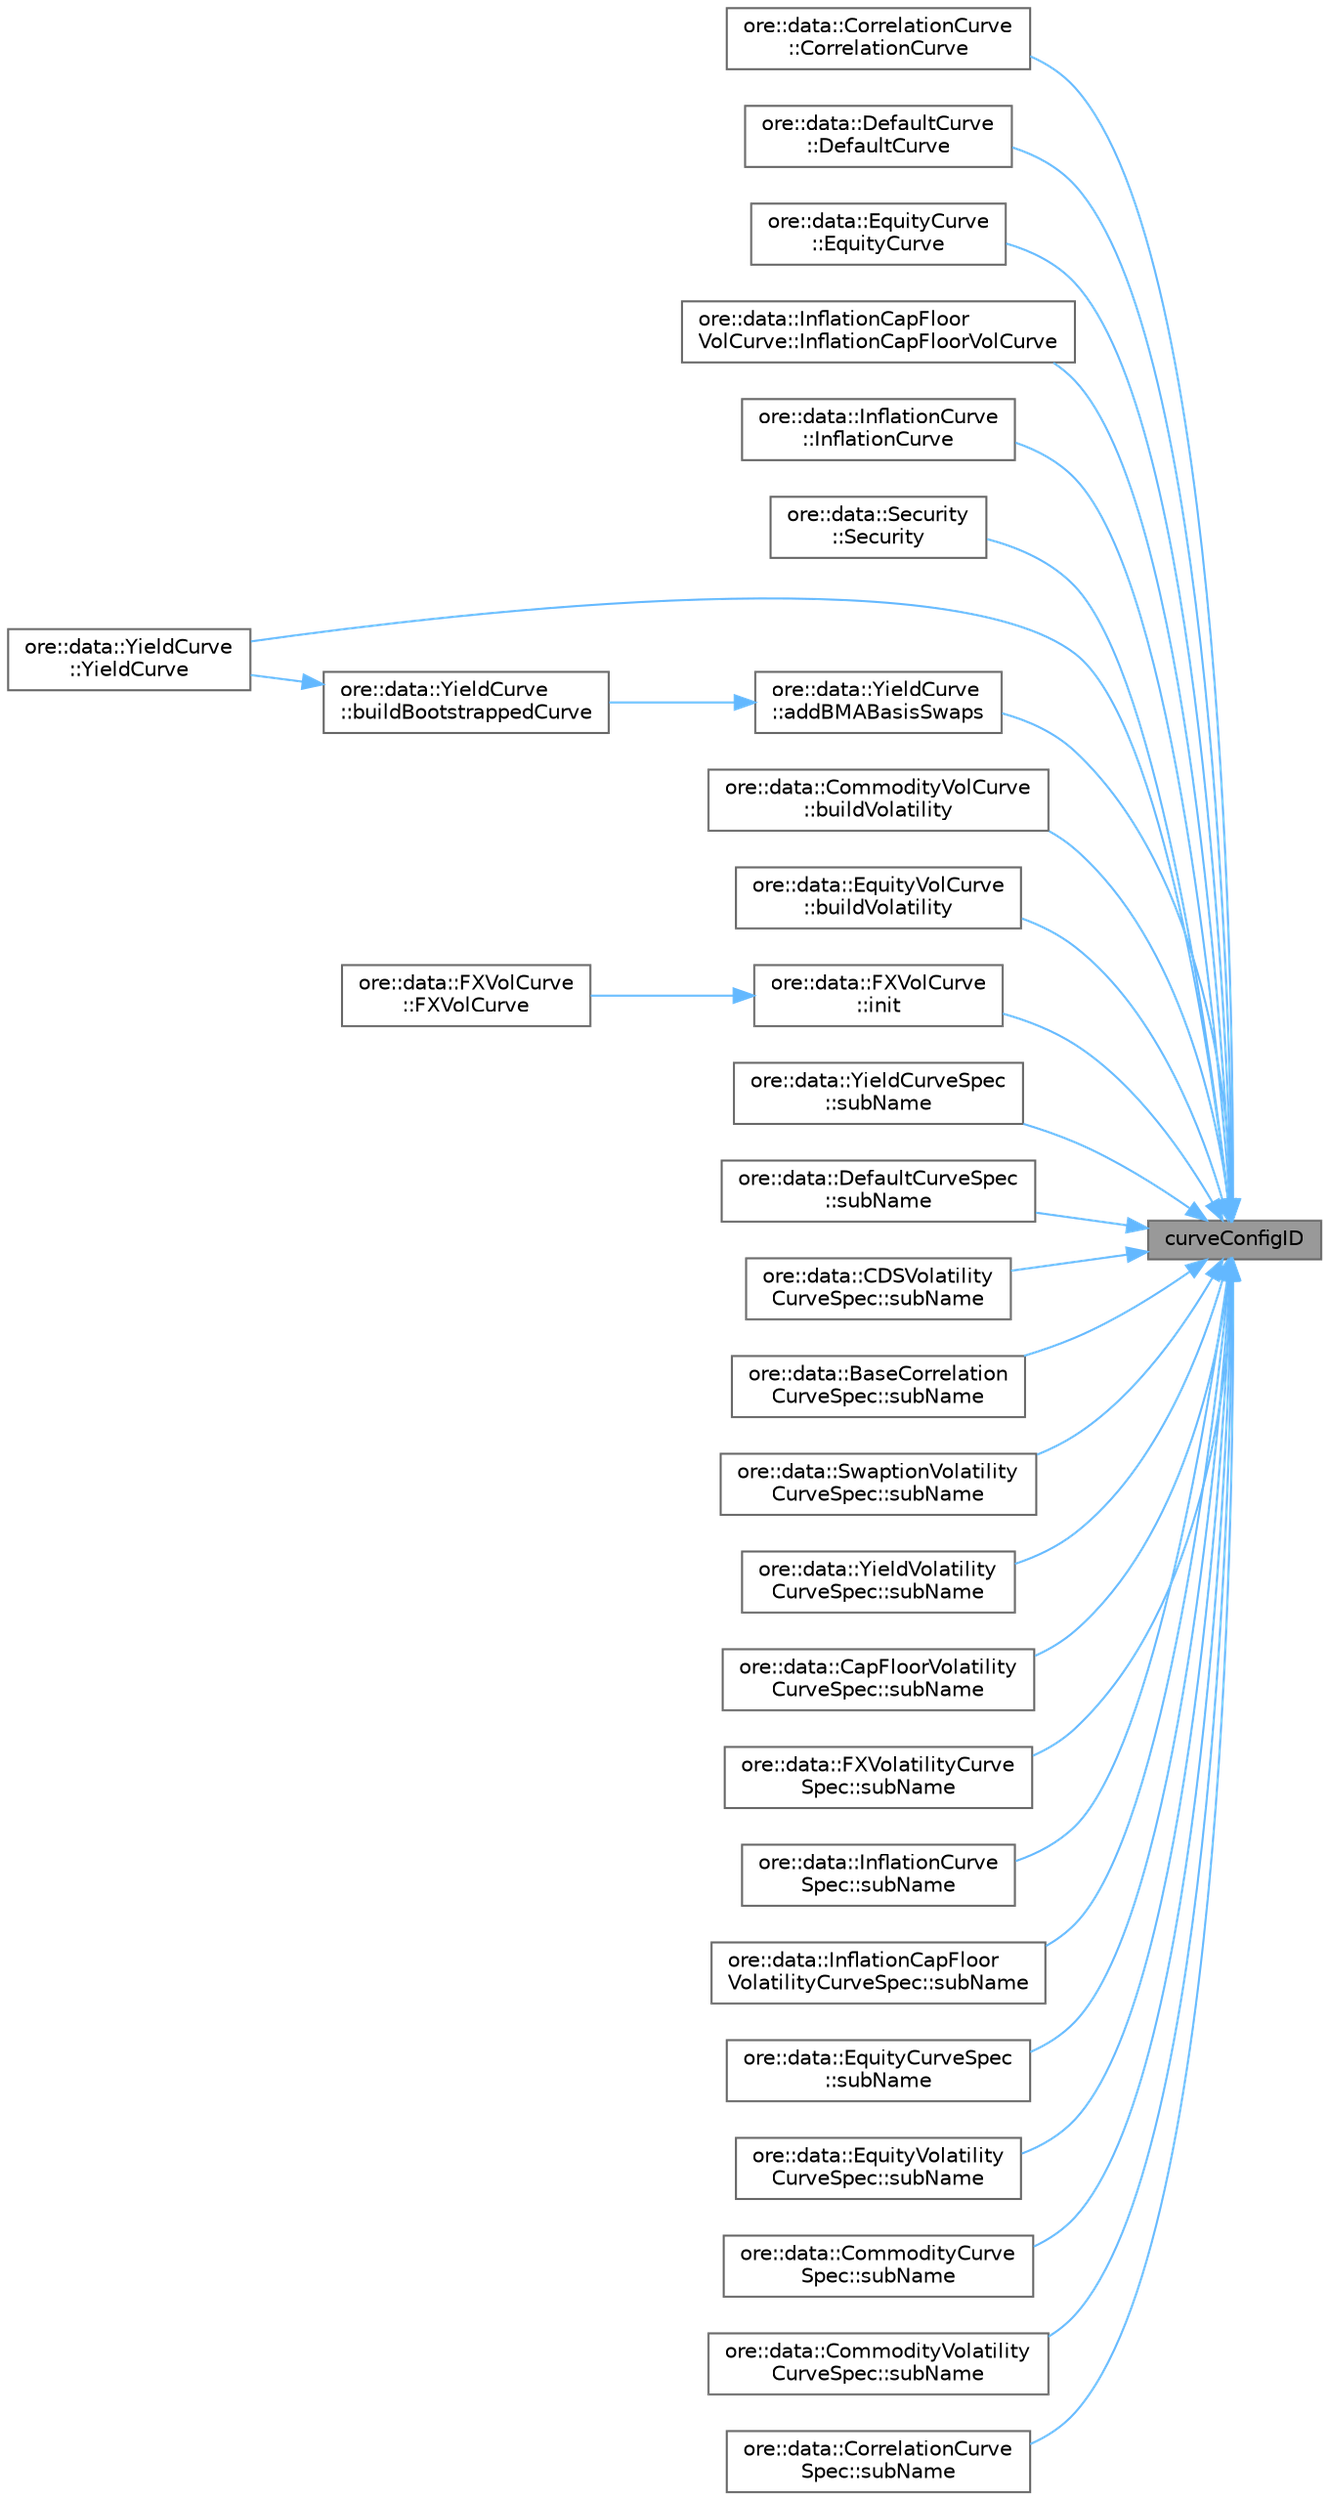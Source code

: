 digraph "curveConfigID"
{
 // INTERACTIVE_SVG=YES
 // LATEX_PDF_SIZE
  bgcolor="transparent";
  edge [fontname=Helvetica,fontsize=10,labelfontname=Helvetica,labelfontsize=10];
  node [fontname=Helvetica,fontsize=10,shape=box,height=0.2,width=0.4];
  rankdir="RL";
  Node1 [label="curveConfigID",height=0.2,width=0.4,color="gray40", fillcolor="grey60", style="filled", fontcolor="black",tooltip=" "];
  Node1 -> Node2 [dir="back",color="steelblue1",style="solid"];
  Node2 [label="ore::data::CorrelationCurve\l::CorrelationCurve",height=0.2,width=0.4,color="grey40", fillcolor="white", style="filled",URL="$classore_1_1data_1_1_correlation_curve.html#a5dadf72004e9f236b46815d5a37606d8",tooltip="Detailed constructor."];
  Node1 -> Node3 [dir="back",color="steelblue1",style="solid"];
  Node3 [label="ore::data::DefaultCurve\l::DefaultCurve",height=0.2,width=0.4,color="grey40", fillcolor="white", style="filled",URL="$classore_1_1data_1_1_default_curve.html#aab7d6b459c59f1a3854a5cefc764f485",tooltip="Detailed constructor."];
  Node1 -> Node4 [dir="back",color="steelblue1",style="solid"];
  Node4 [label="ore::data::EquityCurve\l::EquityCurve",height=0.2,width=0.4,color="grey40", fillcolor="white", style="filled",URL="$classore_1_1data_1_1_equity_curve.html#aa0b93fc44d9ba933557ebfd0796d8e5d",tooltip="Detailed constructor."];
  Node1 -> Node5 [dir="back",color="steelblue1",style="solid"];
  Node5 [label="ore::data::InflationCapFloor\lVolCurve::InflationCapFloorVolCurve",height=0.2,width=0.4,color="grey40", fillcolor="white", style="filled",URL="$classore_1_1data_1_1_inflation_cap_floor_vol_curve.html#a19c9a318aa454b3132d829dd00bced53",tooltip=" "];
  Node1 -> Node6 [dir="back",color="steelblue1",style="solid"];
  Node6 [label="ore::data::InflationCurve\l::InflationCurve",height=0.2,width=0.4,color="grey40", fillcolor="white", style="filled",URL="$classore_1_1data_1_1_inflation_curve.html#a25e20d8ef3302e62e97bb0029df83549",tooltip=" "];
  Node1 -> Node7 [dir="back",color="steelblue1",style="solid"];
  Node7 [label="ore::data::Security\l::Security",height=0.2,width=0.4,color="grey40", fillcolor="white", style="filled",URL="$classore_1_1data_1_1_security.html#ae93b920809b413d1527bbfe22ffba86f",tooltip="Constructor."];
  Node1 -> Node8 [dir="back",color="steelblue1",style="solid"];
  Node8 [label="ore::data::YieldCurve\l::YieldCurve",height=0.2,width=0.4,color="grey40", fillcolor="white", style="filled",URL="$classore_1_1data_1_1_yield_curve.html#a59d4997751f3007ffe3c18b56f2fa207",tooltip="Constructor."];
  Node1 -> Node9 [dir="back",color="steelblue1",style="solid"];
  Node9 [label="ore::data::YieldCurve\l::addBMABasisSwaps",height=0.2,width=0.4,color="grey40", fillcolor="white", style="filled",URL="$classore_1_1data_1_1_yield_curve.html#a3f9f48a2e598b82317a85b8c03e9d20e",tooltip=" "];
  Node9 -> Node10 [dir="back",color="steelblue1",style="solid"];
  Node10 [label="ore::data::YieldCurve\l::buildBootstrappedCurve",height=0.2,width=0.4,color="grey40", fillcolor="white", style="filled",URL="$classore_1_1data_1_1_yield_curve.html#a9926d222ab68411efb749aa1e6cbd0b1",tooltip=" "];
  Node10 -> Node8 [dir="back",color="steelblue1",style="solid"];
  Node1 -> Node11 [dir="back",color="steelblue1",style="solid"];
  Node11 [label="ore::data::CommodityVolCurve\l::buildVolatility",height=0.2,width=0.4,color="grey40", fillcolor="white", style="filled",URL="$classore_1_1data_1_1_commodity_vol_curve.html#a965effd768a291db2382b3b484ddba31",tooltip="Build a volatility surface as a proxy from another volatility surface."];
  Node1 -> Node12 [dir="back",color="steelblue1",style="solid"];
  Node12 [label="ore::data::EquityVolCurve\l::buildVolatility",height=0.2,width=0.4,color="grey40", fillcolor="white", style="filled",URL="$classore_1_1data_1_1_equity_vol_curve.html#a9e2adae2ac097879c015400d00d3b282",tooltip="Build a volatility surface as a proxy from another volatility surface."];
  Node1 -> Node13 [dir="back",color="steelblue1",style="solid"];
  Node13 [label="ore::data::FXVolCurve\l::init",height=0.2,width=0.4,color="grey40", fillcolor="white", style="filled",URL="$classore_1_1data_1_1_f_x_vol_curve.html#aa5334770a51cbfa81ecf8b7d14a3acf1",tooltip=" "];
  Node13 -> Node14 [dir="back",color="steelblue1",style="solid"];
  Node14 [label="ore::data::FXVolCurve\l::FXVolCurve",height=0.2,width=0.4,color="grey40", fillcolor="white", style="filled",URL="$classore_1_1data_1_1_f_x_vol_curve.html#af2e42c318046fe68ebaa0a7d0cc5067d",tooltip="Detailed constructor."];
  Node1 -> Node15 [dir="back",color="steelblue1",style="solid"];
  Node15 [label="ore::data::YieldCurveSpec\l::subName",height=0.2,width=0.4,color="grey40", fillcolor="white", style="filled",URL="$classore_1_1data_1_1_yield_curve_spec.html#a1d64179da212ac954c972e7a13dd2446",tooltip=" "];
  Node1 -> Node16 [dir="back",color="steelblue1",style="solid"];
  Node16 [label="ore::data::DefaultCurveSpec\l::subName",height=0.2,width=0.4,color="grey40", fillcolor="white", style="filled",URL="$classore_1_1data_1_1_default_curve_spec.html#a1d64179da212ac954c972e7a13dd2446",tooltip=" "];
  Node1 -> Node17 [dir="back",color="steelblue1",style="solid"];
  Node17 [label="ore::data::CDSVolatility\lCurveSpec::subName",height=0.2,width=0.4,color="grey40", fillcolor="white", style="filled",URL="$classore_1_1data_1_1_c_d_s_volatility_curve_spec.html#a1d64179da212ac954c972e7a13dd2446",tooltip=" "];
  Node1 -> Node18 [dir="back",color="steelblue1",style="solid"];
  Node18 [label="ore::data::BaseCorrelation\lCurveSpec::subName",height=0.2,width=0.4,color="grey40", fillcolor="white", style="filled",URL="$classore_1_1data_1_1_base_correlation_curve_spec.html#a1d64179da212ac954c972e7a13dd2446",tooltip=" "];
  Node1 -> Node19 [dir="back",color="steelblue1",style="solid"];
  Node19 [label="ore::data::SwaptionVolatility\lCurveSpec::subName",height=0.2,width=0.4,color="grey40", fillcolor="white", style="filled",URL="$classore_1_1data_1_1_swaption_volatility_curve_spec.html#a1d64179da212ac954c972e7a13dd2446",tooltip=" "];
  Node1 -> Node20 [dir="back",color="steelblue1",style="solid"];
  Node20 [label="ore::data::YieldVolatility\lCurveSpec::subName",height=0.2,width=0.4,color="grey40", fillcolor="white", style="filled",URL="$classore_1_1data_1_1_yield_volatility_curve_spec.html#a1d64179da212ac954c972e7a13dd2446",tooltip=" "];
  Node1 -> Node21 [dir="back",color="steelblue1",style="solid"];
  Node21 [label="ore::data::CapFloorVolatility\lCurveSpec::subName",height=0.2,width=0.4,color="grey40", fillcolor="white", style="filled",URL="$classore_1_1data_1_1_cap_floor_volatility_curve_spec.html#a1d64179da212ac954c972e7a13dd2446",tooltip=" "];
  Node1 -> Node22 [dir="back",color="steelblue1",style="solid"];
  Node22 [label="ore::data::FXVolatilityCurve\lSpec::subName",height=0.2,width=0.4,color="grey40", fillcolor="white", style="filled",URL="$classore_1_1data_1_1_f_x_volatility_curve_spec.html#a1d64179da212ac954c972e7a13dd2446",tooltip=" "];
  Node1 -> Node23 [dir="back",color="steelblue1",style="solid"];
  Node23 [label="ore::data::InflationCurve\lSpec::subName",height=0.2,width=0.4,color="grey40", fillcolor="white", style="filled",URL="$classore_1_1data_1_1_inflation_curve_spec.html#a1d64179da212ac954c972e7a13dd2446",tooltip=" "];
  Node1 -> Node24 [dir="back",color="steelblue1",style="solid"];
  Node24 [label="ore::data::InflationCapFloor\lVolatilityCurveSpec::subName",height=0.2,width=0.4,color="grey40", fillcolor="white", style="filled",URL="$classore_1_1data_1_1_inflation_cap_floor_volatility_curve_spec.html#a1d64179da212ac954c972e7a13dd2446",tooltip=" "];
  Node1 -> Node25 [dir="back",color="steelblue1",style="solid"];
  Node25 [label="ore::data::EquityCurveSpec\l::subName",height=0.2,width=0.4,color="grey40", fillcolor="white", style="filled",URL="$classore_1_1data_1_1_equity_curve_spec.html#a1d64179da212ac954c972e7a13dd2446",tooltip=" "];
  Node1 -> Node26 [dir="back",color="steelblue1",style="solid"];
  Node26 [label="ore::data::EquityVolatility\lCurveSpec::subName",height=0.2,width=0.4,color="grey40", fillcolor="white", style="filled",URL="$classore_1_1data_1_1_equity_volatility_curve_spec.html#a1d64179da212ac954c972e7a13dd2446",tooltip=" "];
  Node1 -> Node27 [dir="back",color="steelblue1",style="solid"];
  Node27 [label="ore::data::CommodityCurve\lSpec::subName",height=0.2,width=0.4,color="grey40", fillcolor="white", style="filled",URL="$classore_1_1data_1_1_commodity_curve_spec.html#a5dfbf7fb90a161a62eddcbb44e67ec67",tooltip=" "];
  Node1 -> Node28 [dir="back",color="steelblue1",style="solid"];
  Node28 [label="ore::data::CommodityVolatility\lCurveSpec::subName",height=0.2,width=0.4,color="grey40", fillcolor="white", style="filled",URL="$classore_1_1data_1_1_commodity_volatility_curve_spec.html#a5dfbf7fb90a161a62eddcbb44e67ec67",tooltip=" "];
  Node1 -> Node29 [dir="back",color="steelblue1",style="solid"];
  Node29 [label="ore::data::CorrelationCurve\lSpec::subName",height=0.2,width=0.4,color="grey40", fillcolor="white", style="filled",URL="$classore_1_1data_1_1_correlation_curve_spec.html#a1d64179da212ac954c972e7a13dd2446",tooltip=" "];
}
